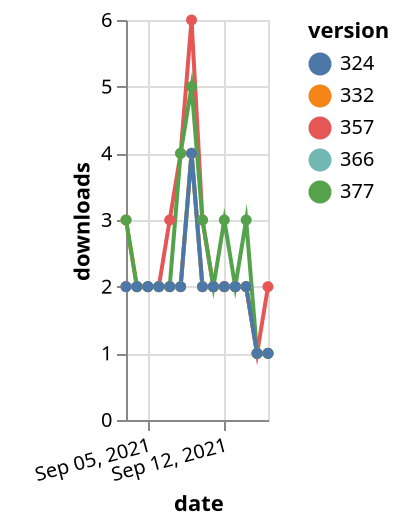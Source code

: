 {"$schema": "https://vega.github.io/schema/vega-lite/v5.json", "description": "A simple bar chart with embedded data.", "data": {"values": [{"date": "2021-09-03", "total": 2296, "delta": 2, "version": "366"}, {"date": "2021-09-04", "total": 2298, "delta": 2, "version": "366"}, {"date": "2021-09-05", "total": 2300, "delta": 2, "version": "366"}, {"date": "2021-09-06", "total": 2302, "delta": 2, "version": "366"}, {"date": "2021-09-07", "total": 2304, "delta": 2, "version": "366"}, {"date": "2021-09-08", "total": 2306, "delta": 2, "version": "366"}, {"date": "2021-09-09", "total": 2310, "delta": 4, "version": "366"}, {"date": "2021-09-10", "total": 2312, "delta": 2, "version": "366"}, {"date": "2021-09-11", "total": 2314, "delta": 2, "version": "366"}, {"date": "2021-09-12", "total": 2316, "delta": 2, "version": "366"}, {"date": "2021-09-13", "total": 2318, "delta": 2, "version": "366"}, {"date": "2021-09-14", "total": 2320, "delta": 2, "version": "366"}, {"date": "2021-09-15", "total": 2321, "delta": 1, "version": "366"}, {"date": "2021-09-16", "total": 2322, "delta": 1, "version": "366"}, {"date": "2021-09-03", "total": 2848, "delta": 2, "version": "357"}, {"date": "2021-09-04", "total": 2850, "delta": 2, "version": "357"}, {"date": "2021-09-05", "total": 2852, "delta": 2, "version": "357"}, {"date": "2021-09-06", "total": 2854, "delta": 2, "version": "357"}, {"date": "2021-09-07", "total": 2857, "delta": 3, "version": "357"}, {"date": "2021-09-08", "total": 2861, "delta": 4, "version": "357"}, {"date": "2021-09-09", "total": 2867, "delta": 6, "version": "357"}, {"date": "2021-09-10", "total": 2870, "delta": 3, "version": "357"}, {"date": "2021-09-11", "total": 2872, "delta": 2, "version": "357"}, {"date": "2021-09-12", "total": 2874, "delta": 2, "version": "357"}, {"date": "2021-09-13", "total": 2876, "delta": 2, "version": "357"}, {"date": "2021-09-14", "total": 2878, "delta": 2, "version": "357"}, {"date": "2021-09-15", "total": 2879, "delta": 1, "version": "357"}, {"date": "2021-09-16", "total": 2881, "delta": 2, "version": "357"}, {"date": "2021-09-03", "total": 2787, "delta": 3, "version": "332"}, {"date": "2021-09-04", "total": 2789, "delta": 2, "version": "332"}, {"date": "2021-09-05", "total": 2791, "delta": 2, "version": "332"}, {"date": "2021-09-06", "total": 2793, "delta": 2, "version": "332"}, {"date": "2021-09-07", "total": 2795, "delta": 2, "version": "332"}, {"date": "2021-09-08", "total": 2797, "delta": 2, "version": "332"}, {"date": "2021-09-09", "total": 2801, "delta": 4, "version": "332"}, {"date": "2021-09-10", "total": 2803, "delta": 2, "version": "332"}, {"date": "2021-09-11", "total": 2805, "delta": 2, "version": "332"}, {"date": "2021-09-12", "total": 2807, "delta": 2, "version": "332"}, {"date": "2021-09-13", "total": 2809, "delta": 2, "version": "332"}, {"date": "2021-09-14", "total": 2811, "delta": 2, "version": "332"}, {"date": "2021-09-15", "total": 2812, "delta": 1, "version": "332"}, {"date": "2021-09-16", "total": 2813, "delta": 1, "version": "332"}, {"date": "2021-09-03", "total": 2099, "delta": 3, "version": "377"}, {"date": "2021-09-04", "total": 2101, "delta": 2, "version": "377"}, {"date": "2021-09-05", "total": 2103, "delta": 2, "version": "377"}, {"date": "2021-09-06", "total": 2105, "delta": 2, "version": "377"}, {"date": "2021-09-07", "total": 2107, "delta": 2, "version": "377"}, {"date": "2021-09-08", "total": 2111, "delta": 4, "version": "377"}, {"date": "2021-09-09", "total": 2116, "delta": 5, "version": "377"}, {"date": "2021-09-10", "total": 2119, "delta": 3, "version": "377"}, {"date": "2021-09-11", "total": 2121, "delta": 2, "version": "377"}, {"date": "2021-09-12", "total": 2124, "delta": 3, "version": "377"}, {"date": "2021-09-13", "total": 2126, "delta": 2, "version": "377"}, {"date": "2021-09-14", "total": 2129, "delta": 3, "version": "377"}, {"date": "2021-09-15", "total": 2130, "delta": 1, "version": "377"}, {"date": "2021-09-16", "total": 2131, "delta": 1, "version": "377"}, {"date": "2021-09-03", "total": 2564, "delta": 2, "version": "324"}, {"date": "2021-09-04", "total": 2566, "delta": 2, "version": "324"}, {"date": "2021-09-05", "total": 2568, "delta": 2, "version": "324"}, {"date": "2021-09-06", "total": 2570, "delta": 2, "version": "324"}, {"date": "2021-09-07", "total": 2572, "delta": 2, "version": "324"}, {"date": "2021-09-08", "total": 2574, "delta": 2, "version": "324"}, {"date": "2021-09-09", "total": 2578, "delta": 4, "version": "324"}, {"date": "2021-09-10", "total": 2580, "delta": 2, "version": "324"}, {"date": "2021-09-11", "total": 2582, "delta": 2, "version": "324"}, {"date": "2021-09-12", "total": 2584, "delta": 2, "version": "324"}, {"date": "2021-09-13", "total": 2586, "delta": 2, "version": "324"}, {"date": "2021-09-14", "total": 2588, "delta": 2, "version": "324"}, {"date": "2021-09-15", "total": 2589, "delta": 1, "version": "324"}, {"date": "2021-09-16", "total": 2590, "delta": 1, "version": "324"}]}, "width": "container", "mark": {"type": "line", "point": {"filled": true}}, "encoding": {"x": {"field": "date", "type": "temporal", "timeUnit": "yearmonthdate", "title": "date", "axis": {"labelAngle": -15}}, "y": {"field": "delta", "type": "quantitative", "title": "downloads"}, "color": {"field": "version", "type": "nominal"}, "tooltip": {"field": "delta"}}}